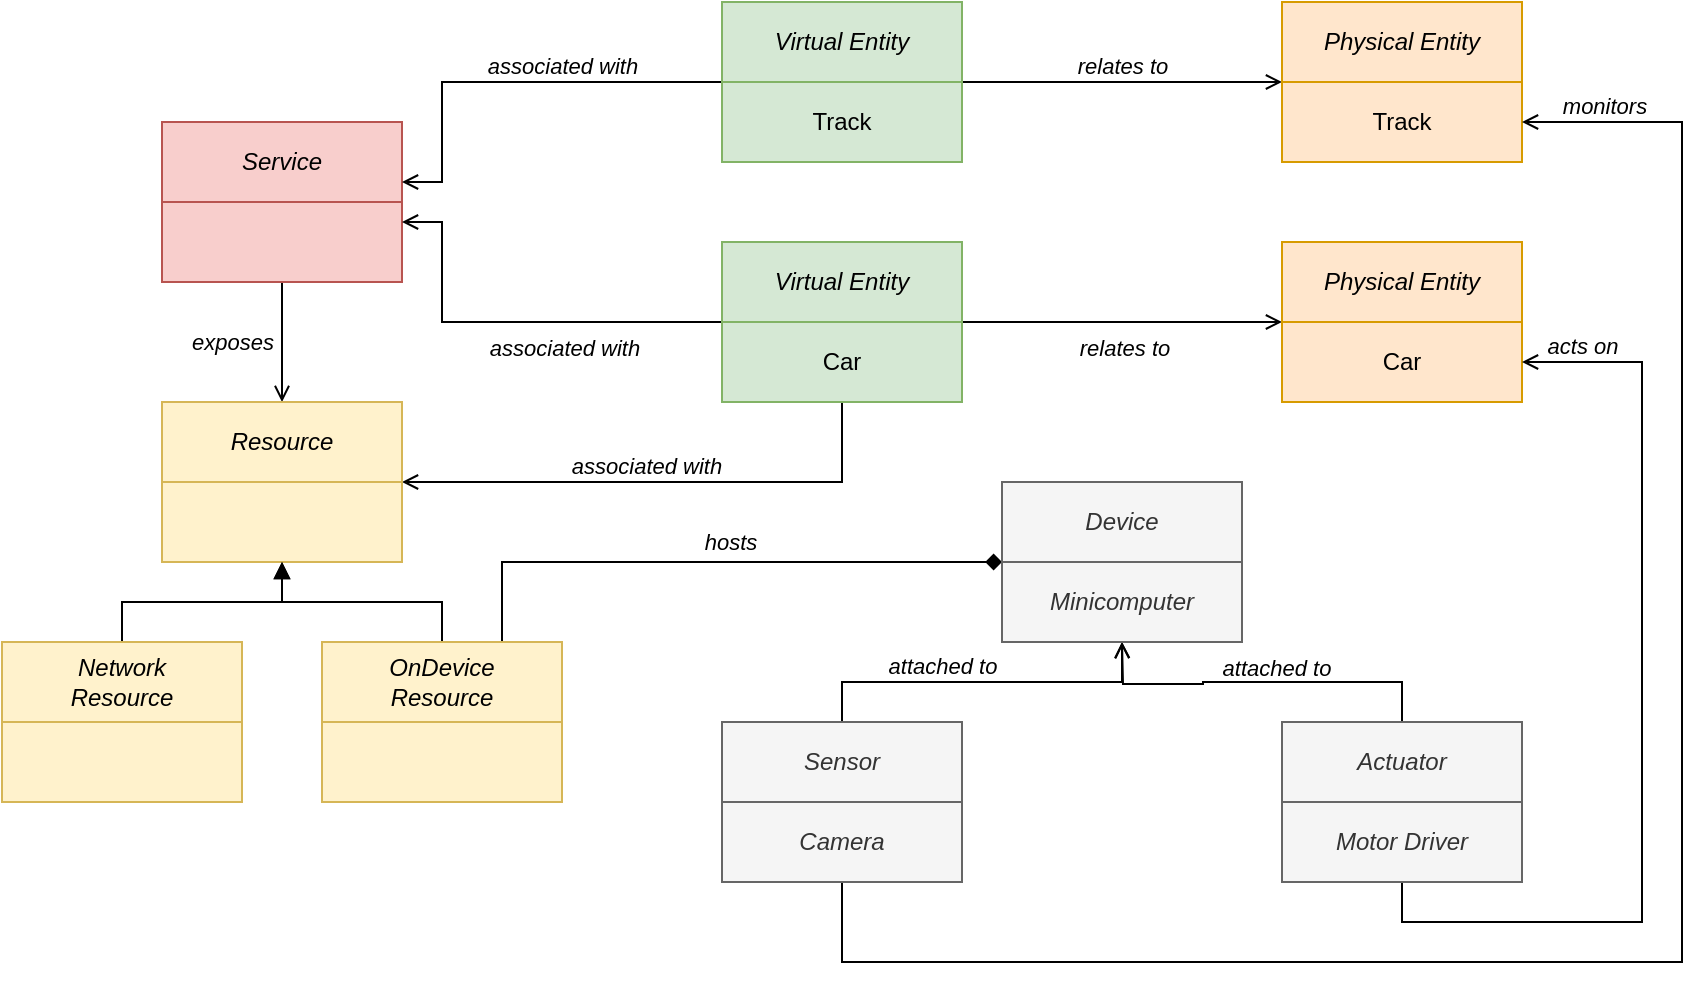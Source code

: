 <mxfile version="14.0.5" type="device"><diagram id="N5GbgDfe08FwhtNBoZ4x" name="Page-1"><mxGraphModel dx="1263" dy="461" grid="1" gridSize="10" guides="1" tooltips="1" connect="1" arrows="1" fold="1" page="1" pageScale="1" pageWidth="1169" pageHeight="827" math="0" shadow="0"><root><mxCell id="0"/><mxCell id="1" parent="0"/><mxCell id="IONX78HS26AkxI54Z5os-8" value="Service" style="rounded=0;whiteSpace=wrap;html=1;fontStyle=2;fillColor=#f8cecc;strokeColor=#b85450;" parent="1" vertex="1"><mxGeometry x="240" y="100" width="120" height="40" as="geometry"/></mxCell><mxCell id="IONX78HS26AkxI54Z5os-43" style="edgeStyle=orthogonalEdgeStyle;rounded=0;orthogonalLoop=1;jettySize=auto;html=1;entryX=0.5;entryY=0;entryDx=0;entryDy=0;endArrow=open;endFill=0;" parent="1" source="IONX78HS26AkxI54Z5os-9" target="IONX78HS26AkxI54Z5os-18" edge="1"><mxGeometry relative="1" as="geometry"><Array as="points"><mxPoint x="300" y="220"/><mxPoint x="300" y="220"/></Array></mxGeometry></mxCell><mxCell id="Vv6Tuv0iEYaA01Lypk54-9" value="exposes" style="edgeLabel;html=1;align=right;verticalAlign=middle;resizable=0;points=[];labelPosition=left;verticalLabelPosition=middle;spacingLeft=0;spacingRight=4;fontStyle=2;labelBackgroundColor=none;" parent="IONX78HS26AkxI54Z5os-43" vertex="1" connectable="0"><mxGeometry x="-0.279" y="-2" relative="1" as="geometry"><mxPoint x="2" y="8.4" as="offset"/></mxGeometry></mxCell><mxCell id="IONX78HS26AkxI54Z5os-9" value="" style="rounded=0;whiteSpace=wrap;html=1;fontStyle=2;fillColor=#f8cecc;strokeColor=#b85450;" parent="1" vertex="1"><mxGeometry x="240" y="140" width="120" height="40" as="geometry"/></mxCell><mxCell id="IONX78HS26AkxI54Z5os-10" value="Virtual Entity" style="rounded=0;whiteSpace=wrap;html=1;fontStyle=2;fillColor=#d5e8d4;strokeColor=#82b366;" parent="1" vertex="1"><mxGeometry x="520" y="40" width="120" height="40" as="geometry"/></mxCell><mxCell id="IONX78HS26AkxI54Z5os-31" style="edgeStyle=orthogonalEdgeStyle;rounded=0;orthogonalLoop=1;jettySize=auto;html=1;exitX=1;exitY=0;exitDx=0;exitDy=0;entryX=0;entryY=1;entryDx=0;entryDy=0;endArrow=open;endFill=0;" parent="1" source="IONX78HS26AkxI54Z5os-11" target="IONX78HS26AkxI54Z5os-14" edge="1"><mxGeometry relative="1" as="geometry"><Array as="points"><mxPoint x="760" y="80"/><mxPoint x="760" y="80"/></Array></mxGeometry></mxCell><mxCell id="Vv6Tuv0iEYaA01Lypk54-3" value="relates to" style="edgeLabel;html=1;align=center;verticalAlign=bottom;resizable=0;points=[];labelPosition=center;verticalLabelPosition=top;fontStyle=2;labelBackgroundColor=none;" parent="IONX78HS26AkxI54Z5os-31" vertex="1" connectable="0"><mxGeometry x="-0.154" y="3" relative="1" as="geometry"><mxPoint x="12.41" y="3" as="offset"/></mxGeometry></mxCell><mxCell id="IONX78HS26AkxI54Z5os-33" style="edgeStyle=orthogonalEdgeStyle;rounded=0;orthogonalLoop=1;jettySize=auto;html=1;exitX=0;exitY=0;exitDx=0;exitDy=0;entryX=1;entryY=0.75;entryDx=0;entryDy=0;endArrow=open;endFill=0;" parent="1" source="IONX78HS26AkxI54Z5os-11" target="IONX78HS26AkxI54Z5os-8" edge="1"><mxGeometry relative="1" as="geometry"><Array as="points"><mxPoint x="380" y="80"/><mxPoint x="380" y="130"/></Array></mxGeometry></mxCell><mxCell id="Vv6Tuv0iEYaA01Lypk54-1" value="associated with" style="edgeLabel;html=1;align=center;verticalAlign=bottom;resizable=0;points=[];labelPosition=center;verticalLabelPosition=top;fontStyle=2;labelBackgroundColor=none;" parent="IONX78HS26AkxI54Z5os-33" vertex="1" connectable="0"><mxGeometry x="-0.172" y="2" relative="1" as="geometry"><mxPoint x="6.9" y="-2" as="offset"/></mxGeometry></mxCell><mxCell id="IONX78HS26AkxI54Z5os-11" value="Track" style="rounded=0;whiteSpace=wrap;html=1;fontStyle=0;fillColor=#d5e8d4;strokeColor=#82b366;" parent="1" vertex="1"><mxGeometry x="520" y="80" width="120" height="40" as="geometry"/></mxCell><mxCell id="IONX78HS26AkxI54Z5os-34" style="edgeStyle=orthogonalEdgeStyle;rounded=0;orthogonalLoop=1;jettySize=auto;html=1;exitX=0;exitY=1;exitDx=0;exitDy=0;entryX=1;entryY=0.25;entryDx=0;entryDy=0;endArrow=open;endFill=0;" parent="1" source="IONX78HS26AkxI54Z5os-12" target="IONX78HS26AkxI54Z5os-9" edge="1"><mxGeometry relative="1" as="geometry"><Array as="points"><mxPoint x="380" y="200"/><mxPoint x="380" y="150"/></Array></mxGeometry></mxCell><mxCell id="Vv6Tuv0iEYaA01Lypk54-2" value="associated with" style="edgeLabel;html=1;align=center;verticalAlign=top;resizable=0;points=[];labelPosition=center;verticalLabelPosition=bottom;fontStyle=2;labelBackgroundColor=none;" parent="IONX78HS26AkxI54Z5os-34" vertex="1" connectable="0"><mxGeometry x="-0.108" y="1" relative="1" as="geometry"><mxPoint x="13.79" y="-1" as="offset"/></mxGeometry></mxCell><mxCell id="IONX78HS26AkxI54Z5os-12" value="Virtual Entity" style="rounded=0;whiteSpace=wrap;html=1;fontStyle=2;fillColor=#d5e8d4;strokeColor=#82b366;" parent="1" vertex="1"><mxGeometry x="520" y="160" width="120" height="40" as="geometry"/></mxCell><mxCell id="IONX78HS26AkxI54Z5os-32" style="edgeStyle=orthogonalEdgeStyle;rounded=0;orthogonalLoop=1;jettySize=auto;html=1;exitX=1;exitY=0;exitDx=0;exitDy=0;entryX=0;entryY=0;entryDx=0;entryDy=0;endArrow=open;endFill=0;" parent="1" source="IONX78HS26AkxI54Z5os-13" target="IONX78HS26AkxI54Z5os-17" edge="1"><mxGeometry relative="1" as="geometry"><Array as="points"><mxPoint x="720" y="200"/><mxPoint x="720" y="200"/></Array></mxGeometry></mxCell><mxCell id="Vv6Tuv0iEYaA01Lypk54-4" value="relates to" style="edgeLabel;html=1;align=center;verticalAlign=top;resizable=0;points=[];labelPosition=center;verticalLabelPosition=bottom;fontStyle=2;labelBackgroundColor=none;" parent="IONX78HS26AkxI54Z5os-32" vertex="1" connectable="0"><mxGeometry x="-0.102" y="1" relative="1" as="geometry"><mxPoint x="8.28" y="1" as="offset"/></mxGeometry></mxCell><mxCell id="IONX78HS26AkxI54Z5os-51" style="edgeStyle=orthogonalEdgeStyle;rounded=0;orthogonalLoop=1;jettySize=auto;html=1;exitX=0.5;exitY=1;exitDx=0;exitDy=0;entryX=1;entryY=0;entryDx=0;entryDy=0;endArrow=open;endFill=0;labelPosition=center;verticalLabelPosition=top;align=center;verticalAlign=bottom;" parent="1" source="IONX78HS26AkxI54Z5os-13" target="IONX78HS26AkxI54Z5os-19" edge="1"><mxGeometry relative="1" as="geometry"><Array as="points"><mxPoint x="580" y="280"/></Array></mxGeometry></mxCell><mxCell id="Vv6Tuv0iEYaA01Lypk54-7" value="associated with" style="edgeLabel;html=1;align=center;verticalAlign=bottom;resizable=0;points=[];labelPosition=center;verticalLabelPosition=top;fontStyle=2;labelBackgroundColor=none;" parent="IONX78HS26AkxI54Z5os-51" vertex="1" connectable="0"><mxGeometry x="0.061" y="-1" relative="1" as="geometry"><mxPoint y="1" as="offset"/></mxGeometry></mxCell><mxCell id="IONX78HS26AkxI54Z5os-13" value="Car" style="rounded=0;whiteSpace=wrap;html=1;fontStyle=0;fillColor=#d5e8d4;strokeColor=#82b366;" parent="1" vertex="1"><mxGeometry x="520" y="200" width="120" height="40" as="geometry"/></mxCell><mxCell id="IONX78HS26AkxI54Z5os-14" value="Physical Entity" style="rounded=0;whiteSpace=wrap;html=1;fontStyle=2;fillColor=#ffe6cc;strokeColor=#d79b00;" parent="1" vertex="1"><mxGeometry x="800" y="40" width="120" height="40" as="geometry"/></mxCell><mxCell id="IONX78HS26AkxI54Z5os-15" value="Track" style="rounded=0;whiteSpace=wrap;html=1;fontStyle=0;fillColor=#ffe6cc;strokeColor=#d79b00;" parent="1" vertex="1"><mxGeometry x="800" y="80" width="120" height="40" as="geometry"/></mxCell><mxCell id="IONX78HS26AkxI54Z5os-16" value="Physical Entity" style="rounded=0;whiteSpace=wrap;html=1;fontStyle=2;fillColor=#ffe6cc;strokeColor=#d79b00;" parent="1" vertex="1"><mxGeometry x="800" y="160" width="120" height="40" as="geometry"/></mxCell><mxCell id="IONX78HS26AkxI54Z5os-17" value="Car" style="rounded=0;whiteSpace=wrap;html=1;fontStyle=0;fillColor=#ffe6cc;strokeColor=#d79b00;" parent="1" vertex="1"><mxGeometry x="800" y="200" width="120" height="40" as="geometry"/></mxCell><mxCell id="IONX78HS26AkxI54Z5os-18" value="Resource" style="rounded=0;whiteSpace=wrap;html=1;fontStyle=2;fillColor=#fff2cc;strokeColor=#d6b656;" parent="1" vertex="1"><mxGeometry x="240" y="240" width="120" height="40" as="geometry"/></mxCell><mxCell id="IONX78HS26AkxI54Z5os-19" value="" style="rounded=0;whiteSpace=wrap;html=1;fontStyle=2;fillColor=#fff2cc;strokeColor=#d6b656;" parent="1" vertex="1"><mxGeometry x="240" y="280" width="120" height="40" as="geometry"/></mxCell><mxCell id="IONX78HS26AkxI54Z5os-44" style="edgeStyle=orthogonalEdgeStyle;rounded=0;orthogonalLoop=1;jettySize=auto;html=1;entryX=0.5;entryY=1;entryDx=0;entryDy=0;endArrow=block;endFill=1;" parent="1" source="IONX78HS26AkxI54Z5os-20" target="IONX78HS26AkxI54Z5os-19" edge="1"><mxGeometry relative="1" as="geometry"/></mxCell><mxCell id="IONX78HS26AkxI54Z5os-20" value="Network&lt;br&gt;Resource" style="rounded=0;whiteSpace=wrap;html=1;fontStyle=2;fillColor=#fff2cc;strokeColor=#d6b656;" parent="1" vertex="1"><mxGeometry x="160" y="360" width="120" height="40" as="geometry"/></mxCell><mxCell id="IONX78HS26AkxI54Z5os-21" value="" style="rounded=0;whiteSpace=wrap;html=1;fontStyle=2;fillColor=#fff2cc;strokeColor=#d6b656;" parent="1" vertex="1"><mxGeometry x="160" y="400" width="120" height="40" as="geometry"/></mxCell><mxCell id="IONX78HS26AkxI54Z5os-45" style="edgeStyle=orthogonalEdgeStyle;rounded=0;orthogonalLoop=1;jettySize=auto;html=1;endArrow=block;endFill=1;" parent="1" source="IONX78HS26AkxI54Z5os-22" target="IONX78HS26AkxI54Z5os-19" edge="1"><mxGeometry relative="1" as="geometry"/></mxCell><mxCell id="IONX78HS26AkxI54Z5os-46" style="edgeStyle=orthogonalEdgeStyle;rounded=0;orthogonalLoop=1;jettySize=auto;html=1;exitX=0.75;exitY=0;exitDx=0;exitDy=0;entryX=0;entryY=0;entryDx=0;entryDy=0;endArrow=diamond;endFill=1;" parent="1" source="IONX78HS26AkxI54Z5os-22" target="IONX78HS26AkxI54Z5os-29" edge="1"><mxGeometry relative="1" as="geometry"><Array as="points"><mxPoint x="410" y="320"/></Array></mxGeometry></mxCell><mxCell id="Vv6Tuv0iEYaA01Lypk54-8" value="hosts" style="edgeLabel;html=1;align=center;verticalAlign=bottom;resizable=0;points=[];labelPosition=center;verticalLabelPosition=top;fontStyle=2;labelBackgroundColor=none;" parent="IONX78HS26AkxI54Z5os-46" vertex="1" connectable="0"><mxGeometry x="0.06" y="2" relative="1" as="geometry"><mxPoint as="offset"/></mxGeometry></mxCell><mxCell id="IONX78HS26AkxI54Z5os-22" value="OnDevice&lt;br&gt;Resource" style="rounded=0;whiteSpace=wrap;html=1;fontStyle=2;fillColor=#fff2cc;strokeColor=#d6b656;" parent="1" vertex="1"><mxGeometry x="320" y="360" width="120" height="40" as="geometry"/></mxCell><mxCell id="IONX78HS26AkxI54Z5os-23" value="" style="rounded=0;whiteSpace=wrap;html=1;fontStyle=2;fillColor=#fff2cc;strokeColor=#d6b656;" parent="1" vertex="1"><mxGeometry x="320" y="400" width="120" height="40" as="geometry"/></mxCell><mxCell id="IONX78HS26AkxI54Z5os-48" style="edgeStyle=orthogonalEdgeStyle;rounded=0;orthogonalLoop=1;jettySize=auto;html=1;endArrow=open;endFill=0;exitX=0.5;exitY=0;exitDx=0;exitDy=0;" parent="1" source="IONX78HS26AkxI54Z5os-24" edge="1"><mxGeometry relative="1" as="geometry"><mxPoint x="720" y="360" as="targetPoint"/></mxGeometry></mxCell><mxCell id="Vv6Tuv0iEYaA01Lypk54-11" value="attached to" style="edgeLabel;html=1;align=center;verticalAlign=bottom;resizable=0;points=[];labelPosition=center;verticalLabelPosition=top;fontStyle=2;labelBackgroundColor=none;" parent="IONX78HS26AkxI54Z5os-48" vertex="1" connectable="0"><mxGeometry x="-0.084" y="1" relative="1" as="geometry"><mxPoint as="offset"/></mxGeometry></mxCell><mxCell id="IONX78HS26AkxI54Z5os-24" value="Actuator" style="rounded=0;whiteSpace=wrap;html=1;fontStyle=2;fillColor=#f5f5f5;strokeColor=#666666;fontColor=#333333;" parent="1" vertex="1"><mxGeometry x="800" y="400" width="120" height="40" as="geometry"/></mxCell><mxCell id="IONX78HS26AkxI54Z5os-50" style="edgeStyle=orthogonalEdgeStyle;rounded=0;orthogonalLoop=1;jettySize=auto;html=1;exitX=0.5;exitY=1;exitDx=0;exitDy=0;entryX=1;entryY=0.5;entryDx=0;entryDy=0;endArrow=open;endFill=0;" parent="1" source="IONX78HS26AkxI54Z5os-25" target="IONX78HS26AkxI54Z5os-17" edge="1"><mxGeometry relative="1" as="geometry"><Array as="points"><mxPoint x="860" y="500"/><mxPoint x="980" y="500"/><mxPoint x="980" y="220"/></Array></mxGeometry></mxCell><mxCell id="Vv6Tuv0iEYaA01Lypk54-6" value="acts on" style="edgeLabel;html=1;align=center;verticalAlign=bottom;resizable=0;points=[];labelPosition=center;verticalLabelPosition=top;fontStyle=2;labelBackgroundColor=none;" parent="IONX78HS26AkxI54Z5os-50" vertex="1" connectable="0"><mxGeometry x="0.831" relative="1" as="geometry"><mxPoint x="-10.69" as="offset"/></mxGeometry></mxCell><mxCell id="IONX78HS26AkxI54Z5os-25" value="Motor Driver" style="rounded=0;whiteSpace=wrap;html=1;fontStyle=2;fillColor=#f5f5f5;strokeColor=#666666;fontColor=#333333;" parent="1" vertex="1"><mxGeometry x="800" y="440" width="120" height="40" as="geometry"/></mxCell><mxCell id="IONX78HS26AkxI54Z5os-47" style="edgeStyle=orthogonalEdgeStyle;rounded=0;orthogonalLoop=1;jettySize=auto;html=1;entryX=0.5;entryY=1;entryDx=0;entryDy=0;endArrow=open;endFill=0;exitX=0.5;exitY=0;exitDx=0;exitDy=0;" parent="1" source="IONX78HS26AkxI54Z5os-26" target="IONX78HS26AkxI54Z5os-29" edge="1"><mxGeometry relative="1" as="geometry"/></mxCell><mxCell id="Vv6Tuv0iEYaA01Lypk54-10" value="attached to" style="edgeLabel;html=1;align=center;verticalAlign=bottom;resizable=0;points=[];labelPosition=center;verticalLabelPosition=top;fontStyle=2;labelBackgroundColor=none;" parent="IONX78HS26AkxI54Z5os-47" vertex="1" connectable="0"><mxGeometry x="-0.254" relative="1" as="geometry"><mxPoint x="3.1" as="offset"/></mxGeometry></mxCell><mxCell id="IONX78HS26AkxI54Z5os-26" value="Sensor" style="rounded=0;whiteSpace=wrap;html=1;fontStyle=2;fillColor=#f5f5f5;strokeColor=#666666;fontColor=#333333;" parent="1" vertex="1"><mxGeometry x="520" y="400" width="120" height="40" as="geometry"/></mxCell><mxCell id="IONX78HS26AkxI54Z5os-49" style="edgeStyle=orthogonalEdgeStyle;rounded=0;orthogonalLoop=1;jettySize=auto;html=1;exitX=0.5;exitY=1;exitDx=0;exitDy=0;entryX=1;entryY=0.5;entryDx=0;entryDy=0;endArrow=open;endFill=0;" parent="1" source="IONX78HS26AkxI54Z5os-27" target="IONX78HS26AkxI54Z5os-15" edge="1"><mxGeometry relative="1" as="geometry"><Array as="points"><mxPoint x="580" y="520"/><mxPoint x="1000" y="520"/><mxPoint x="1000" y="100"/></Array></mxGeometry></mxCell><mxCell id="Vv6Tuv0iEYaA01Lypk54-5" value="monitors" style="edgeLabel;html=1;align=center;verticalAlign=bottom;resizable=0;points=[];labelPosition=center;verticalLabelPosition=top;fontStyle=2;labelBackgroundColor=none;" parent="IONX78HS26AkxI54Z5os-49" vertex="1" connectable="0"><mxGeometry x="0.942" y="1" relative="1" as="geometry"><mxPoint x="12.41" y="-1" as="offset"/></mxGeometry></mxCell><mxCell id="IONX78HS26AkxI54Z5os-27" value="Camera" style="rounded=0;whiteSpace=wrap;html=1;fontStyle=2;fillColor=#f5f5f5;strokeColor=#666666;fontColor=#333333;" parent="1" vertex="1"><mxGeometry x="520" y="440" width="120" height="40" as="geometry"/></mxCell><mxCell id="IONX78HS26AkxI54Z5os-28" value="Device" style="rounded=0;whiteSpace=wrap;html=1;fontStyle=2;fillColor=#f5f5f5;strokeColor=#666666;fontColor=#333333;" parent="1" vertex="1"><mxGeometry x="660" y="280" width="120" height="40" as="geometry"/></mxCell><mxCell id="IONX78HS26AkxI54Z5os-29" value="Minicomputer" style="rounded=0;whiteSpace=wrap;html=1;fontStyle=2;fillColor=#f5f5f5;strokeColor=#666666;fontColor=#333333;" parent="1" vertex="1"><mxGeometry x="660" y="320" width="120" height="40" as="geometry"/></mxCell></root></mxGraphModel></diagram></mxfile>